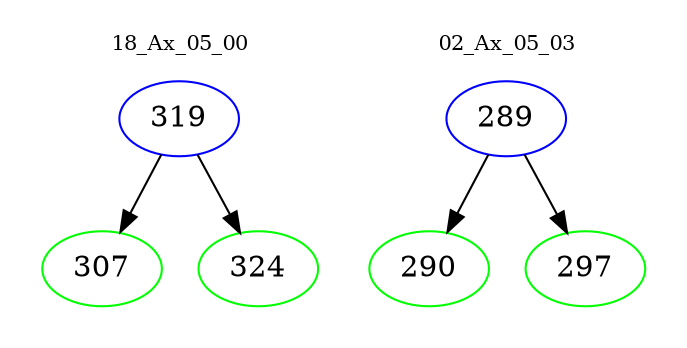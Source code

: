 digraph{
subgraph cluster_0 {
color = white
label = "18_Ax_05_00";
fontsize=10;
T0_319 [label="319", color="blue"]
T0_319 -> T0_307 [color="black"]
T0_307 [label="307", color="green"]
T0_319 -> T0_324 [color="black"]
T0_324 [label="324", color="green"]
}
subgraph cluster_1 {
color = white
label = "02_Ax_05_03";
fontsize=10;
T1_289 [label="289", color="blue"]
T1_289 -> T1_290 [color="black"]
T1_290 [label="290", color="green"]
T1_289 -> T1_297 [color="black"]
T1_297 [label="297", color="green"]
}
}
